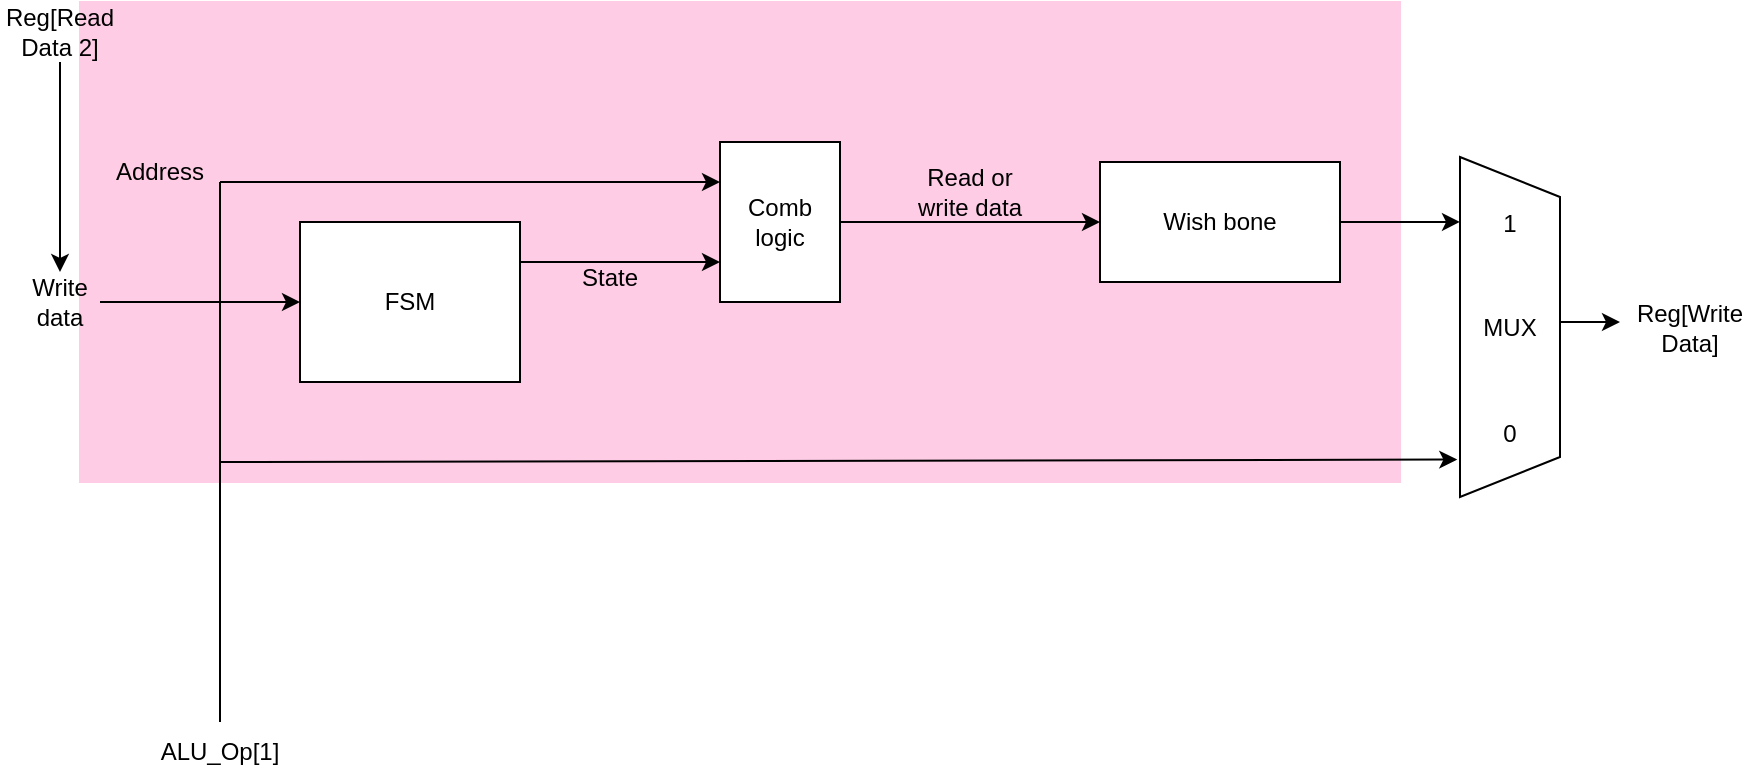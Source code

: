 <mxfile version="24.5.5" type="github">
  <diagram name="Page-1" id="md8SmpztBAXeXUs2XrLH">
    <mxGraphModel dx="717" dy="290" grid="1" gridSize="10" guides="1" tooltips="1" connect="1" arrows="1" fold="1" page="1" pageScale="1" pageWidth="850" pageHeight="1100" math="0" shadow="0">
      <root>
        <mxCell id="0" />
        <mxCell id="1" parent="0" />
        <mxCell id="D04FGHXcS4jqbybdASdp-13" value="" style="rounded=0;whiteSpace=wrap;html=1;fillColor=#FFCCE6;strokeColor=#FFCCE6;" vertex="1" parent="1">
          <mxGeometry x="50" y="410" width="660" height="240" as="geometry" />
        </mxCell>
        <mxCell id="S8ehygpVV9xDFGkFOboY-1" value="FSM" style="rounded=0;whiteSpace=wrap;html=1;" parent="1" vertex="1">
          <mxGeometry x="160" y="520" width="110" height="80" as="geometry" />
        </mxCell>
        <mxCell id="S8ehygpVV9xDFGkFOboY-2" value="" style="endArrow=classic;html=1;rounded=0;" parent="1" edge="1" source="S8ehygpVV9xDFGkFOboY-3">
          <mxGeometry width="50" height="50" relative="1" as="geometry">
            <mxPoint x="110" y="560" as="sourcePoint" />
            <mxPoint x="160" y="560" as="targetPoint" />
          </mxGeometry>
        </mxCell>
        <mxCell id="S8ehygpVV9xDFGkFOboY-3" value="&lt;p style=&quot;line-height: 120%;&quot;&gt;Write data&lt;/p&gt;" style="text;html=1;align=center;verticalAlign=middle;whiteSpace=wrap;rounded=0;" parent="1" vertex="1">
          <mxGeometry x="20" y="545" width="40" height="30" as="geometry" />
        </mxCell>
        <mxCell id="D04FGHXcS4jqbybdASdp-1" value="&lt;div&gt;Comb&lt;/div&gt;&lt;div&gt;logic&lt;/div&gt;" style="rounded=0;whiteSpace=wrap;html=1;" vertex="1" parent="1">
          <mxGeometry x="370" y="480" width="60" height="80" as="geometry" />
        </mxCell>
        <mxCell id="D04FGHXcS4jqbybdASdp-2" value="" style="endArrow=classic;html=1;rounded=0;entryX=0;entryY=0.75;entryDx=0;entryDy=0;" edge="1" parent="1" target="D04FGHXcS4jqbybdASdp-1">
          <mxGeometry width="50" height="50" relative="1" as="geometry">
            <mxPoint x="270" y="540" as="sourcePoint" />
            <mxPoint x="320" y="490" as="targetPoint" />
          </mxGeometry>
        </mxCell>
        <mxCell id="D04FGHXcS4jqbybdASdp-3" value="" style="endArrow=classic;html=1;rounded=0;entryX=0;entryY=0.25;entryDx=0;entryDy=0;" edge="1" parent="1" target="D04FGHXcS4jqbybdASdp-1">
          <mxGeometry width="50" height="50" relative="1" as="geometry">
            <mxPoint x="120" y="500" as="sourcePoint" />
            <mxPoint x="260" y="450" as="targetPoint" />
          </mxGeometry>
        </mxCell>
        <mxCell id="D04FGHXcS4jqbybdASdp-4" value="Address" style="text;html=1;align=center;verticalAlign=middle;whiteSpace=wrap;rounded=0;" vertex="1" parent="1">
          <mxGeometry x="60" y="480" width="60" height="30" as="geometry" />
        </mxCell>
        <mxCell id="D04FGHXcS4jqbybdASdp-5" value="State" style="text;html=1;align=center;verticalAlign=middle;whiteSpace=wrap;rounded=0;" vertex="1" parent="1">
          <mxGeometry x="290" y="535" width="50" height="25" as="geometry" />
        </mxCell>
        <mxCell id="D04FGHXcS4jqbybdASdp-6" value="" style="endArrow=classic;html=1;rounded=0;" edge="1" parent="1">
          <mxGeometry width="50" height="50" relative="1" as="geometry">
            <mxPoint x="430" y="520" as="sourcePoint" />
            <mxPoint x="560" y="520" as="targetPoint" />
          </mxGeometry>
        </mxCell>
        <mxCell id="D04FGHXcS4jqbybdASdp-7" value="Wish bone" style="rounded=0;whiteSpace=wrap;html=1;" vertex="1" parent="1">
          <mxGeometry x="560" y="490" width="120" height="60" as="geometry" />
        </mxCell>
        <mxCell id="D04FGHXcS4jqbybdASdp-8" value="" style="shape=trapezoid;perimeter=trapezoidPerimeter;whiteSpace=wrap;html=1;fixedSize=1;rotation=90;" vertex="1" parent="1">
          <mxGeometry x="680" y="547.5" width="170" height="50" as="geometry" />
        </mxCell>
        <mxCell id="D04FGHXcS4jqbybdASdp-9" value="" style="endArrow=classic;html=1;rounded=0;entryX=0.191;entryY=1;entryDx=0;entryDy=0;entryPerimeter=0;" edge="1" parent="1" target="D04FGHXcS4jqbybdASdp-8">
          <mxGeometry width="50" height="50" relative="1" as="geometry">
            <mxPoint x="680" y="520" as="sourcePoint" />
            <mxPoint x="730" y="520" as="targetPoint" />
          </mxGeometry>
        </mxCell>
        <mxCell id="D04FGHXcS4jqbybdASdp-10" value="&lt;p style=&quot;line-height: 120%;&quot;&gt;Read or write data&lt;/p&gt;" style="text;html=1;align=center;verticalAlign=middle;whiteSpace=wrap;rounded=0;" vertex="1" parent="1">
          <mxGeometry x="460" y="490" width="70" height="30" as="geometry" />
        </mxCell>
        <mxCell id="D04FGHXcS4jqbybdASdp-11" value="&lt;p style=&quot;line-height: 120%;&quot;&gt;1&lt;/p&gt;&lt;p style=&quot;line-height: 120%;&quot;&gt;&lt;span style=&quot;background-color: initial;&quot;&gt;&lt;br&gt;&lt;/span&gt;&lt;/p&gt;&lt;p style=&quot;line-height: 120%;&quot;&gt;&lt;span style=&quot;background-color: initial;&quot;&gt;MUX&lt;/span&gt;&lt;br&gt;&lt;/p&gt;&lt;p style=&quot;line-height: 120%;&quot;&gt;&lt;span style=&quot;background-color: initial;&quot;&gt;&lt;br&gt;&lt;/span&gt;&lt;/p&gt;&lt;p style=&quot;line-height: 120%;&quot;&gt;&lt;span style=&quot;background-color: initial;&quot;&gt;0&lt;/span&gt;&lt;/p&gt;" style="text;html=1;align=center;verticalAlign=middle;whiteSpace=wrap;rounded=0;" vertex="1" parent="1">
          <mxGeometry x="745" y="500" width="40" height="145" as="geometry" />
        </mxCell>
        <mxCell id="D04FGHXcS4jqbybdASdp-14" value="" style="endArrow=none;html=1;rounded=0;" edge="1" parent="1">
          <mxGeometry width="50" height="50" relative="1" as="geometry">
            <mxPoint x="120" y="770" as="sourcePoint" />
            <mxPoint x="120" y="500" as="targetPoint" />
          </mxGeometry>
        </mxCell>
        <mxCell id="D04FGHXcS4jqbybdASdp-17" value="" style="endArrow=classic;html=1;rounded=0;entryX=0.89;entryY=1.027;entryDx=0;entryDy=0;entryPerimeter=0;" edge="1" parent="1" target="D04FGHXcS4jqbybdASdp-8">
          <mxGeometry width="50" height="50" relative="1" as="geometry">
            <mxPoint x="120" y="640" as="sourcePoint" />
            <mxPoint x="170" y="590" as="targetPoint" />
          </mxGeometry>
        </mxCell>
        <mxCell id="D04FGHXcS4jqbybdASdp-18" value="" style="endArrow=classic;html=1;rounded=0;" edge="1" parent="1">
          <mxGeometry width="50" height="50" relative="1" as="geometry">
            <mxPoint x="790" y="570" as="sourcePoint" />
            <mxPoint x="820" y="570" as="targetPoint" />
          </mxGeometry>
        </mxCell>
        <mxCell id="D04FGHXcS4jqbybdASdp-19" value="Reg[Write Data]" style="text;html=1;align=center;verticalAlign=middle;whiteSpace=wrap;rounded=0;" vertex="1" parent="1">
          <mxGeometry x="840" y="560" width="30" height="25" as="geometry" />
        </mxCell>
        <mxCell id="D04FGHXcS4jqbybdASdp-20" value="ALU_Op[1]" style="text;html=1;align=center;verticalAlign=middle;whiteSpace=wrap;rounded=0;" vertex="1" parent="1">
          <mxGeometry x="90" y="770" width="60" height="30" as="geometry" />
        </mxCell>
        <mxCell id="D04FGHXcS4jqbybdASdp-21" value="" style="endArrow=classic;html=1;rounded=0;" edge="1" parent="1" target="S8ehygpVV9xDFGkFOboY-3">
          <mxGeometry width="50" height="50" relative="1" as="geometry">
            <mxPoint x="40" y="440" as="sourcePoint" />
            <mxPoint x="90" y="390" as="targetPoint" />
          </mxGeometry>
        </mxCell>
        <mxCell id="D04FGHXcS4jqbybdASdp-22" value="Reg[Read Data 2]" style="text;html=1;align=center;verticalAlign=middle;whiteSpace=wrap;rounded=0;" vertex="1" parent="1">
          <mxGeometry x="10" y="410" width="60" height="30" as="geometry" />
        </mxCell>
      </root>
    </mxGraphModel>
  </diagram>
</mxfile>
